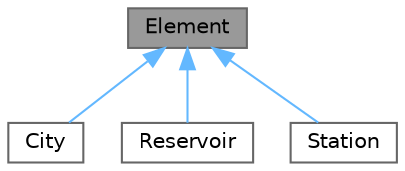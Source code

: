 digraph "Element"
{
 // LATEX_PDF_SIZE
  bgcolor="transparent";
  edge [fontname=Helvetica,fontsize=10,labelfontname=Helvetica,labelfontsize=10];
  node [fontname=Helvetica,fontsize=10,shape=box,height=0.2,width=0.4];
  Node1 [label="Element",height=0.2,width=0.4,color="gray40", fillcolor="grey60", style="filled", fontcolor="black",tooltip="Base class representing an element with a code."];
  Node1 -> Node2 [dir="back",color="steelblue1",style="solid"];
  Node2 [label="City",height=0.2,width=0.4,color="gray40", fillcolor="white", style="filled",URL="$class_city.html",tooltip="Class representing a city."];
  Node1 -> Node3 [dir="back",color="steelblue1",style="solid"];
  Node3 [label="Reservoir",height=0.2,width=0.4,color="gray40", fillcolor="white", style="filled",URL="$class_reservoir.html",tooltip="Class representing a reservoir."];
  Node1 -> Node4 [dir="back",color="steelblue1",style="solid"];
  Node4 [label="Station",height=0.2,width=0.4,color="gray40", fillcolor="white", style="filled",URL="$class_station.html",tooltip="Class representing a station."];
}
